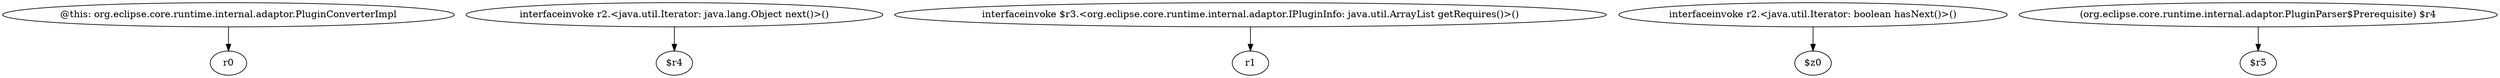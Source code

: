 digraph g {
0[label="@this: org.eclipse.core.runtime.internal.adaptor.PluginConverterImpl"]
1[label="r0"]
0->1[label=""]
2[label="interfaceinvoke r2.<java.util.Iterator: java.lang.Object next()>()"]
3[label="$r4"]
2->3[label=""]
4[label="interfaceinvoke $r3.<org.eclipse.core.runtime.internal.adaptor.IPluginInfo: java.util.ArrayList getRequires()>()"]
5[label="r1"]
4->5[label=""]
6[label="interfaceinvoke r2.<java.util.Iterator: boolean hasNext()>()"]
7[label="$z0"]
6->7[label=""]
8[label="(org.eclipse.core.runtime.internal.adaptor.PluginParser$Prerequisite) $r4"]
9[label="$r5"]
8->9[label=""]
}